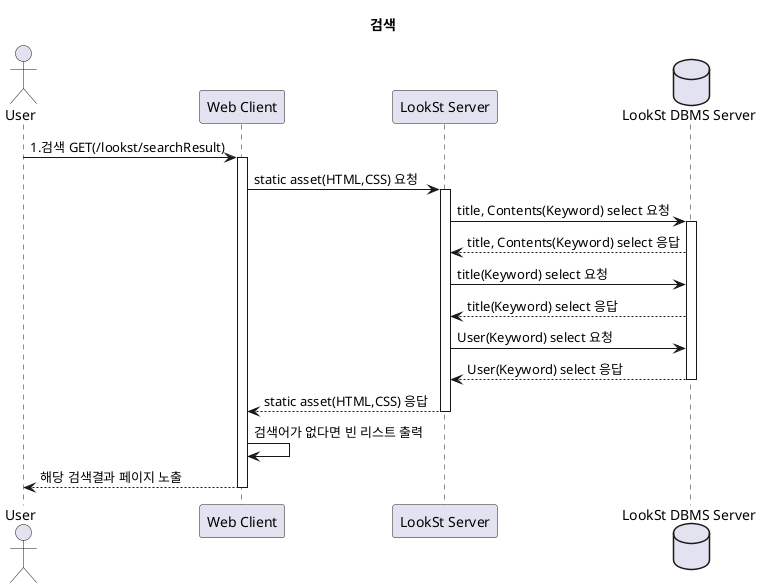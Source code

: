 @startuml
actor  User as U
participant "Web Client" as C
participant "LookSt Server" as S
database "LookSt DBMS Server" as DB

title 검색

U -> C : 1.검색 GET(/lookst/searchResult)
activate C
C -> S : static asset(HTML,CSS) 요청
activate S
S -> DB : title, Contents(Keyword) select 요청
activate DB
DB --> S : title, Contents(Keyword) select 응답
S -> DB : title(Keyword) select 요청
DB --> S : title(Keyword) select 응답
S -> DB : User(Keyword) select 요청
DB--> S : User(Keyword) select 응답
deactivate DB
S --> C : static asset(HTML,CSS) 응답
deactivate S
C -> C : 검색어가 없다면 빈 리스트 출력
C --> U : 해당 검색결과 페이지 노출
deactivate C

